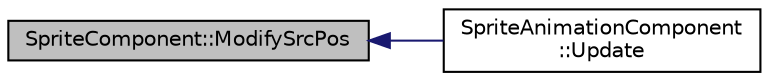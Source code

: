 digraph "SpriteComponent::ModifySrcPos"
{
  edge [fontname="Helvetica",fontsize="10",labelfontname="Helvetica",labelfontsize="10"];
  node [fontname="Helvetica",fontsize="10",shape=record];
  rankdir="LR";
  Node1 [label="SpriteComponent::ModifySrcPos",height=0.2,width=0.4,color="black", fillcolor="grey75", style="filled", fontcolor="black"];
  Node1 -> Node2 [dir="back",color="midnightblue",fontsize="10",style="solid",fontname="Helvetica"];
  Node2 [label="SpriteAnimationComponent\l::Update",height=0.2,width=0.4,color="black", fillcolor="white", style="filled",URL="$class_sprite_animation_component.html#a1c7d9d9d4230995d063c3d64f21bf7d7"];
}
